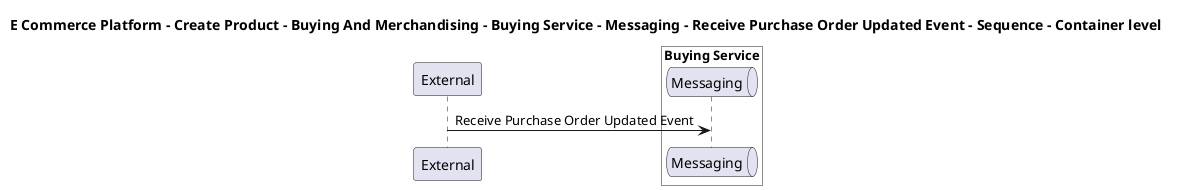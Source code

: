 @startuml

title E Commerce Platform - Create Product - Buying And Merchandising - Buying Service - Messaging - Receive Purchase Order Updated Event - Sequence - Container level

participant "External" as C4InterFlow.SoftwareSystems.ExternalSystem

box "Buying Service" #White
    queue "Messaging" as ECommercePlatform.CreateProduct.BuyingAndMerchandising.SoftwareSystems.BuyingService.Containers.Messaging
end box


C4InterFlow.SoftwareSystems.ExternalSystem -> ECommercePlatform.CreateProduct.BuyingAndMerchandising.SoftwareSystems.BuyingService.Containers.Messaging : Receive Purchase Order Updated Event


@enduml
